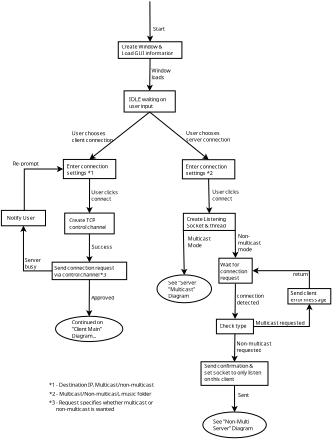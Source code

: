 <?xml version="1.0" encoding="UTF-8"?>
<dia:diagram xmlns:dia="http://www.lysator.liu.se/~alla/dia/">
  <dia:layer name="Background" visible="true">
    <dia:object type="Standard - Box" version="0" id="O0">
      <dia:attribute name="obj_pos">
        <dia:point val="11.35,7.6"/>
      </dia:attribute>
      <dia:attribute name="obj_bb">
        <dia:rectangle val="11.3,7.55;19.05,9.65"/>
      </dia:attribute>
      <dia:attribute name="elem_corner">
        <dia:point val="11.35,7.6"/>
      </dia:attribute>
      <dia:attribute name="elem_width">
        <dia:real val="7.65"/>
      </dia:attribute>
      <dia:attribute name="elem_height">
        <dia:real val="2.0"/>
      </dia:attribute>
      <dia:attribute name="show_background">
        <dia:boolean val="true"/>
      </dia:attribute>
    </dia:object>
    <dia:object type="Standard - Text" version="1" id="O1">
      <dia:attribute name="obj_pos">
        <dia:point val="11.725,8.425"/>
      </dia:attribute>
      <dia:attribute name="obj_bb">
        <dia:rectangle val="11.725,7.883;17.915,9.623"/>
      </dia:attribute>
      <dia:attribute name="text">
        <dia:composite type="text">
          <dia:attribute name="string">
            <dia:string>#Create Window &amp;
Load GUI information#</dia:string>
          </dia:attribute>
          <dia:attribute name="font">
            <dia:font family="sans" style="0" name="Helvetica"/>
          </dia:attribute>
          <dia:attribute name="height">
            <dia:real val="0.8"/>
          </dia:attribute>
          <dia:attribute name="pos">
            <dia:point val="11.725,8.425"/>
          </dia:attribute>
          <dia:attribute name="color">
            <dia:color val="#000000"/>
          </dia:attribute>
          <dia:attribute name="alignment">
            <dia:enum val="0"/>
          </dia:attribute>
        </dia:composite>
      </dia:attribute>
      <dia:attribute name="valign">
        <dia:enum val="3"/>
      </dia:attribute>
    </dia:object>
    <dia:object type="Standard - Line" version="0" id="O2">
      <dia:attribute name="obj_pos">
        <dia:point val="15.15,2.75"/>
      </dia:attribute>
      <dia:attribute name="obj_bb">
        <dia:rectangle val="14.675,2.7;15.675,7.653"/>
      </dia:attribute>
      <dia:attribute name="conn_endpoints">
        <dia:point val="15.15,2.75"/>
        <dia:point val="15.175,7.6"/>
      </dia:attribute>
      <dia:attribute name="numcp">
        <dia:int val="1"/>
      </dia:attribute>
      <dia:attribute name="end_arrow">
        <dia:enum val="22"/>
      </dia:attribute>
      <dia:attribute name="end_arrow_length">
        <dia:real val="0.5"/>
      </dia:attribute>
      <dia:attribute name="end_arrow_width">
        <dia:real val="0.5"/>
      </dia:attribute>
      <dia:connections>
        <dia:connection handle="1" to="O0" connection="1"/>
      </dia:connections>
    </dia:object>
    <dia:object type="Standard - Text" version="1" id="O3">
      <dia:attribute name="obj_pos">
        <dia:point val="15.521,6.266"/>
      </dia:attribute>
      <dia:attribute name="obj_bb">
        <dia:rectangle val="15.521,5.723;16.943,6.663"/>
      </dia:attribute>
      <dia:attribute name="text">
        <dia:composite type="text">
          <dia:attribute name="string">
            <dia:string>#Start#</dia:string>
          </dia:attribute>
          <dia:attribute name="font">
            <dia:font family="sans" style="0" name="Helvetica"/>
          </dia:attribute>
          <dia:attribute name="height">
            <dia:real val="0.8"/>
          </dia:attribute>
          <dia:attribute name="pos">
            <dia:point val="15.521,6.266"/>
          </dia:attribute>
          <dia:attribute name="color">
            <dia:color val="#000000"/>
          </dia:attribute>
          <dia:attribute name="alignment">
            <dia:enum val="0"/>
          </dia:attribute>
        </dia:composite>
      </dia:attribute>
      <dia:attribute name="valign">
        <dia:enum val="3"/>
      </dia:attribute>
    </dia:object>
    <dia:object type="Standard - Box" version="0" id="O4">
      <dia:attribute name="obj_pos">
        <dia:point val="12.05,13.5"/>
      </dia:attribute>
      <dia:attribute name="obj_bb">
        <dia:rectangle val="12,13.45;18.25,16.1"/>
      </dia:attribute>
      <dia:attribute name="elem_corner">
        <dia:point val="12.05,13.5"/>
      </dia:attribute>
      <dia:attribute name="elem_width">
        <dia:real val="6.15"/>
      </dia:attribute>
      <dia:attribute name="elem_height">
        <dia:real val="2.55"/>
      </dia:attribute>
      <dia:attribute name="show_background">
        <dia:boolean val="true"/>
      </dia:attribute>
    </dia:object>
    <dia:object type="Standard - Text" version="1" id="O5">
      <dia:attribute name="obj_pos">
        <dia:point val="12.65,14.75"/>
      </dia:attribute>
      <dia:attribute name="obj_bb">
        <dia:rectangle val="12.65,14.207;17.19,15.947"/>
      </dia:attribute>
      <dia:attribute name="text">
        <dia:composite type="text">
          <dia:attribute name="string">
            <dia:string>#IDLE waiting on
user input#</dia:string>
          </dia:attribute>
          <dia:attribute name="font">
            <dia:font family="sans" style="0" name="Helvetica"/>
          </dia:attribute>
          <dia:attribute name="height">
            <dia:real val="0.8"/>
          </dia:attribute>
          <dia:attribute name="pos">
            <dia:point val="12.65,14.75"/>
          </dia:attribute>
          <dia:attribute name="color">
            <dia:color val="#000000"/>
          </dia:attribute>
          <dia:attribute name="alignment">
            <dia:enum val="0"/>
          </dia:attribute>
        </dia:composite>
      </dia:attribute>
      <dia:attribute name="valign">
        <dia:enum val="3"/>
      </dia:attribute>
    </dia:object>
    <dia:object type="Standard - Line" version="0" id="O6">
      <dia:attribute name="obj_pos">
        <dia:point val="15.175,9.6"/>
      </dia:attribute>
      <dia:attribute name="obj_bb">
        <dia:rectangle val="14.624,9.549;15.626,13.556"/>
      </dia:attribute>
      <dia:attribute name="conn_endpoints">
        <dia:point val="15.175,9.6"/>
        <dia:point val="15.125,13.5"/>
      </dia:attribute>
      <dia:attribute name="numcp">
        <dia:int val="1"/>
      </dia:attribute>
      <dia:attribute name="end_arrow">
        <dia:enum val="22"/>
      </dia:attribute>
      <dia:attribute name="end_arrow_length">
        <dia:real val="0.5"/>
      </dia:attribute>
      <dia:attribute name="end_arrow_width">
        <dia:real val="0.5"/>
      </dia:attribute>
      <dia:connections>
        <dia:connection handle="0" to="O0" connection="6"/>
        <dia:connection handle="1" to="O4" connection="1"/>
      </dia:connections>
    </dia:object>
    <dia:object type="Standard - Text" version="1" id="O7">
      <dia:attribute name="obj_pos">
        <dia:point val="15.35,11.3"/>
      </dia:attribute>
      <dia:attribute name="obj_bb">
        <dia:rectangle val="15.35,10.758;17.652,12.498"/>
      </dia:attribute>
      <dia:attribute name="text">
        <dia:composite type="text">
          <dia:attribute name="string">
            <dia:string>#Window
loads#</dia:string>
          </dia:attribute>
          <dia:attribute name="font">
            <dia:font family="sans" style="0" name="Helvetica"/>
          </dia:attribute>
          <dia:attribute name="height">
            <dia:real val="0.8"/>
          </dia:attribute>
          <dia:attribute name="pos">
            <dia:point val="15.35,11.3"/>
          </dia:attribute>
          <dia:attribute name="color">
            <dia:color val="#000000"/>
          </dia:attribute>
          <dia:attribute name="alignment">
            <dia:enum val="0"/>
          </dia:attribute>
        </dia:composite>
      </dia:attribute>
      <dia:attribute name="valign">
        <dia:enum val="3"/>
      </dia:attribute>
    </dia:object>
    <dia:object type="Standard - Box" version="0" id="O8">
      <dia:attribute name="obj_pos">
        <dia:point val="4.75,21.75"/>
      </dia:attribute>
      <dia:attribute name="obj_bb">
        <dia:rectangle val="4.7,21.7;11.1,24.1"/>
      </dia:attribute>
      <dia:attribute name="elem_corner">
        <dia:point val="4.75,21.75"/>
      </dia:attribute>
      <dia:attribute name="elem_width">
        <dia:real val="6.3"/>
      </dia:attribute>
      <dia:attribute name="elem_height">
        <dia:real val="2.3"/>
      </dia:attribute>
      <dia:attribute name="show_background">
        <dia:boolean val="true"/>
      </dia:attribute>
    </dia:object>
    <dia:object type="Standard - Text" version="1" id="O9">
      <dia:attribute name="obj_pos">
        <dia:point val="5.15,22.8"/>
      </dia:attribute>
      <dia:attribute name="obj_bb">
        <dia:rectangle val="5.15,22.258;10.115,23.997"/>
      </dia:attribute>
      <dia:attribute name="text">
        <dia:composite type="text">
          <dia:attribute name="string">
            <dia:string>#Enter connection
settings *1#</dia:string>
          </dia:attribute>
          <dia:attribute name="font">
            <dia:font family="sans" style="0" name="Helvetica"/>
          </dia:attribute>
          <dia:attribute name="height">
            <dia:real val="0.8"/>
          </dia:attribute>
          <dia:attribute name="pos">
            <dia:point val="5.15,22.8"/>
          </dia:attribute>
          <dia:attribute name="color">
            <dia:color val="#000000"/>
          </dia:attribute>
          <dia:attribute name="alignment">
            <dia:enum val="0"/>
          </dia:attribute>
        </dia:composite>
      </dia:attribute>
      <dia:attribute name="valign">
        <dia:enum val="3"/>
      </dia:attribute>
    </dia:object>
    <dia:object type="Standard - Box" version="0" id="O10">
      <dia:attribute name="obj_pos">
        <dia:point val="19.06,21.78"/>
      </dia:attribute>
      <dia:attribute name="obj_bb">
        <dia:rectangle val="19.01,21.73;25.41,24.13"/>
      </dia:attribute>
      <dia:attribute name="elem_corner">
        <dia:point val="19.06,21.78"/>
      </dia:attribute>
      <dia:attribute name="elem_width">
        <dia:real val="6.3"/>
      </dia:attribute>
      <dia:attribute name="elem_height">
        <dia:real val="2.3"/>
      </dia:attribute>
      <dia:attribute name="show_background">
        <dia:boolean val="true"/>
      </dia:attribute>
    </dia:object>
    <dia:object type="Standard - Text" version="1" id="O11">
      <dia:attribute name="obj_pos">
        <dia:point val="19.46,22.83"/>
      </dia:attribute>
      <dia:attribute name="obj_bb">
        <dia:rectangle val="19.46,22.288;24.425,24.027"/>
      </dia:attribute>
      <dia:attribute name="text">
        <dia:composite type="text">
          <dia:attribute name="string">
            <dia:string>#Enter connection
settings *2#</dia:string>
          </dia:attribute>
          <dia:attribute name="font">
            <dia:font family="sans" style="0" name="Helvetica"/>
          </dia:attribute>
          <dia:attribute name="height">
            <dia:real val="0.8"/>
          </dia:attribute>
          <dia:attribute name="pos">
            <dia:point val="19.46,22.83"/>
          </dia:attribute>
          <dia:attribute name="color">
            <dia:color val="#000000"/>
          </dia:attribute>
          <dia:attribute name="alignment">
            <dia:enum val="0"/>
          </dia:attribute>
        </dia:composite>
      </dia:attribute>
      <dia:attribute name="valign">
        <dia:enum val="3"/>
      </dia:attribute>
    </dia:object>
    <dia:object type="Standard - Line" version="0" id="O12">
      <dia:attribute name="obj_pos">
        <dia:point val="15.125,16.05"/>
      </dia:attribute>
      <dia:attribute name="obj_bb">
        <dia:rectangle val="7.551,15.98;15.195,22.174"/>
      </dia:attribute>
      <dia:attribute name="conn_endpoints">
        <dia:point val="15.125,16.05"/>
        <dia:point val="7.9,21.75"/>
      </dia:attribute>
      <dia:attribute name="numcp">
        <dia:int val="1"/>
      </dia:attribute>
      <dia:attribute name="end_arrow">
        <dia:enum val="22"/>
      </dia:attribute>
      <dia:attribute name="end_arrow_length">
        <dia:real val="0.5"/>
      </dia:attribute>
      <dia:attribute name="end_arrow_width">
        <dia:real val="0.5"/>
      </dia:attribute>
      <dia:connections>
        <dia:connection handle="0" to="O4" connection="6"/>
        <dia:connection handle="1" to="O8" connection="1"/>
      </dia:connections>
    </dia:object>
    <dia:object type="Standard - Line" version="0" id="O13">
      <dia:attribute name="obj_pos">
        <dia:point val="15.125,16.05"/>
      </dia:attribute>
      <dia:attribute name="obj_bb">
        <dia:rectangle val="15.055,15.98;22.563,22.2"/>
      </dia:attribute>
      <dia:attribute name="conn_endpoints">
        <dia:point val="15.125,16.05"/>
        <dia:point val="22.21,21.78"/>
      </dia:attribute>
      <dia:attribute name="numcp">
        <dia:int val="1"/>
      </dia:attribute>
      <dia:attribute name="end_arrow">
        <dia:enum val="22"/>
      </dia:attribute>
      <dia:attribute name="end_arrow_length">
        <dia:real val="0.5"/>
      </dia:attribute>
      <dia:attribute name="end_arrow_width">
        <dia:real val="0.5"/>
      </dia:attribute>
      <dia:connections>
        <dia:connection handle="0" to="O4" connection="6"/>
        <dia:connection handle="1" to="O10" connection="1"/>
      </dia:connections>
    </dia:object>
    <dia:object type="Standard - Text" version="1" id="O14">
      <dia:attribute name="obj_pos">
        <dia:point val="5.75,18.85"/>
      </dia:attribute>
      <dia:attribute name="obj_bb">
        <dia:rectangle val="5.75,18.308;10.752,20.047"/>
      </dia:attribute>
      <dia:attribute name="text">
        <dia:composite type="text">
          <dia:attribute name="string">
            <dia:string>#User chooses
client connection#</dia:string>
          </dia:attribute>
          <dia:attribute name="font">
            <dia:font family="sans" style="0" name="Helvetica"/>
          </dia:attribute>
          <dia:attribute name="height">
            <dia:real val="0.8"/>
          </dia:attribute>
          <dia:attribute name="pos">
            <dia:point val="5.75,18.85"/>
          </dia:attribute>
          <dia:attribute name="color">
            <dia:color val="#000000"/>
          </dia:attribute>
          <dia:attribute name="alignment">
            <dia:enum val="0"/>
          </dia:attribute>
        </dia:composite>
      </dia:attribute>
      <dia:attribute name="valign">
        <dia:enum val="3"/>
      </dia:attribute>
    </dia:object>
    <dia:object type="Standard - Text" version="1" id="O15">
      <dia:attribute name="obj_pos">
        <dia:point val="19.5,18.8"/>
      </dia:attribute>
      <dia:attribute name="obj_bb">
        <dia:rectangle val="19.5,18.258;24.75,19.997"/>
      </dia:attribute>
      <dia:attribute name="text">
        <dia:composite type="text">
          <dia:attribute name="string">
            <dia:string>#User chooses
server connection#</dia:string>
          </dia:attribute>
          <dia:attribute name="font">
            <dia:font family="sans" style="0" name="Helvetica"/>
          </dia:attribute>
          <dia:attribute name="height">
            <dia:real val="0.8"/>
          </dia:attribute>
          <dia:attribute name="pos">
            <dia:point val="19.5,18.8"/>
          </dia:attribute>
          <dia:attribute name="color">
            <dia:color val="#000000"/>
          </dia:attribute>
          <dia:attribute name="alignment">
            <dia:enum val="0"/>
          </dia:attribute>
        </dia:composite>
      </dia:attribute>
      <dia:attribute name="valign">
        <dia:enum val="3"/>
      </dia:attribute>
    </dia:object>
    <dia:object type="Standard - Line" version="0" id="O16">
      <dia:attribute name="obj_pos">
        <dia:point val="19.177,30.288"/>
      </dia:attribute>
      <dia:attribute name="obj_bb">
        <dia:rectangle val="18.783,30.237;19.785,35.691"/>
      </dia:attribute>
      <dia:attribute name="conn_endpoints">
        <dia:point val="19.177,30.288"/>
        <dia:point val="19.284,35.631"/>
      </dia:attribute>
      <dia:attribute name="numcp">
        <dia:int val="1"/>
      </dia:attribute>
      <dia:attribute name="end_arrow">
        <dia:enum val="22"/>
      </dia:attribute>
      <dia:attribute name="end_arrow_length">
        <dia:real val="0.5"/>
      </dia:attribute>
      <dia:attribute name="end_arrow_width">
        <dia:real val="0.5"/>
      </dia:attribute>
      <dia:connections>
        <dia:connection handle="0" to="O38" connection="5"/>
        <dia:connection handle="1" to="O32" connection="1"/>
      </dia:connections>
    </dia:object>
    <dia:object type="Standard - Text" version="1" id="O17">
      <dia:attribute name="obj_pos">
        <dia:point val="19.712,31.503"/>
      </dia:attribute>
      <dia:attribute name="obj_bb">
        <dia:rectangle val="19.712,30.96;22.347,32.7"/>
      </dia:attribute>
      <dia:attribute name="text">
        <dia:composite type="text">
          <dia:attribute name="string">
            <dia:string>#Multicast
Mode#</dia:string>
          </dia:attribute>
          <dia:attribute name="font">
            <dia:font family="sans" style="0" name="Helvetica"/>
          </dia:attribute>
          <dia:attribute name="height">
            <dia:real val="0.8"/>
          </dia:attribute>
          <dia:attribute name="pos">
            <dia:point val="19.712,31.503"/>
          </dia:attribute>
          <dia:attribute name="color">
            <dia:color val="#000000"/>
          </dia:attribute>
          <dia:attribute name="alignment">
            <dia:enum val="0"/>
          </dia:attribute>
        </dia:composite>
      </dia:attribute>
      <dia:attribute name="valign">
        <dia:enum val="3"/>
      </dia:attribute>
    </dia:object>
    <dia:object type="Standard - Box" version="0" id="O18">
      <dia:attribute name="obj_pos">
        <dia:point val="3.4,34.1"/>
      </dia:attribute>
      <dia:attribute name="obj_bb">
        <dia:rectangle val="3.35,34.05;12.409,36.248"/>
      </dia:attribute>
      <dia:attribute name="elem_corner">
        <dia:point val="3.4,34.1"/>
      </dia:attribute>
      <dia:attribute name="elem_width">
        <dia:real val="8.959"/>
      </dia:attribute>
      <dia:attribute name="elem_height">
        <dia:real val="2.098"/>
      </dia:attribute>
      <dia:attribute name="show_background">
        <dia:boolean val="true"/>
      </dia:attribute>
    </dia:object>
    <dia:object type="Standard - Text" version="1" id="O19">
      <dia:attribute name="obj_pos">
        <dia:point val="3.65,35.025"/>
      </dia:attribute>
      <dia:attribute name="obj_bb">
        <dia:rectangle val="3.65,34.483;10.925,36.222"/>
      </dia:attribute>
      <dia:attribute name="text">
        <dia:composite type="text">
          <dia:attribute name="string">
            <dia:string>#Send connection request
via control channel *3#</dia:string>
          </dia:attribute>
          <dia:attribute name="font">
            <dia:font family="sans" style="0" name="Helvetica"/>
          </dia:attribute>
          <dia:attribute name="height">
            <dia:real val="0.8"/>
          </dia:attribute>
          <dia:attribute name="pos">
            <dia:point val="3.65,35.025"/>
          </dia:attribute>
          <dia:attribute name="color">
            <dia:color val="#000000"/>
          </dia:attribute>
          <dia:attribute name="alignment">
            <dia:enum val="0"/>
          </dia:attribute>
        </dia:composite>
      </dia:attribute>
      <dia:attribute name="valign">
        <dia:enum val="3"/>
      </dia:attribute>
    </dia:object>
    <dia:object type="Standard - Line" version="0" id="O20">
      <dia:attribute name="obj_pos">
        <dia:point val="7.9,24.05"/>
      </dia:attribute>
      <dia:attribute name="obj_bb">
        <dia:rectangle val="7.384,24.0;8.384,28.25"/>
      </dia:attribute>
      <dia:attribute name="conn_endpoints">
        <dia:point val="7.9,24.05"/>
        <dia:point val="7.884,28.198"/>
      </dia:attribute>
      <dia:attribute name="numcp">
        <dia:int val="1"/>
      </dia:attribute>
      <dia:attribute name="end_arrow">
        <dia:enum val="22"/>
      </dia:attribute>
      <dia:attribute name="end_arrow_length">
        <dia:real val="0.5"/>
      </dia:attribute>
      <dia:attribute name="end_arrow_width">
        <dia:real val="0.5"/>
      </dia:attribute>
      <dia:connections>
        <dia:connection handle="0" to="O8" connection="6"/>
        <dia:connection handle="1" to="O45" connection="1"/>
      </dia:connections>
    </dia:object>
    <dia:object type="Standard - Text" version="1" id="O21">
      <dia:attribute name="obj_pos">
        <dia:point val="8.115,25.925"/>
      </dia:attribute>
      <dia:attribute name="obj_bb">
        <dia:rectangle val="8.115,25.383;11.24,27.122"/>
      </dia:attribute>
      <dia:attribute name="text">
        <dia:composite type="text">
          <dia:attribute name="string">
            <dia:string>#User clicks
connect#</dia:string>
          </dia:attribute>
          <dia:attribute name="font">
            <dia:font family="sans" style="0" name="Helvetica"/>
          </dia:attribute>
          <dia:attribute name="height">
            <dia:real val="0.8"/>
          </dia:attribute>
          <dia:attribute name="pos">
            <dia:point val="8.115,25.925"/>
          </dia:attribute>
          <dia:attribute name="color">
            <dia:color val="#000000"/>
          </dia:attribute>
          <dia:attribute name="alignment">
            <dia:enum val="0"/>
          </dia:attribute>
        </dia:composite>
      </dia:attribute>
      <dia:attribute name="valign">
        <dia:enum val="3"/>
      </dia:attribute>
    </dia:object>
    <dia:object type="Standard - Box" version="0" id="O22">
      <dia:attribute name="obj_pos">
        <dia:point val="-2.7,27.875"/>
      </dia:attribute>
      <dia:attribute name="obj_bb">
        <dia:rectangle val="-2.75,27.825;2.65,29.775"/>
      </dia:attribute>
      <dia:attribute name="elem_corner">
        <dia:point val="-2.7,27.875"/>
      </dia:attribute>
      <dia:attribute name="elem_width">
        <dia:real val="5.3"/>
      </dia:attribute>
      <dia:attribute name="elem_height">
        <dia:real val="1.85"/>
      </dia:attribute>
      <dia:attribute name="show_background">
        <dia:boolean val="true"/>
      </dia:attribute>
    </dia:object>
    <dia:object type="Standard - Text" version="1" id="O23">
      <dia:attribute name="obj_pos">
        <dia:point val="-2.05,29"/>
      </dia:attribute>
      <dia:attribute name="obj_bb">
        <dia:rectangle val="-2.05,28.457;1.192,29.398"/>
      </dia:attribute>
      <dia:attribute name="text">
        <dia:composite type="text">
          <dia:attribute name="string">
            <dia:string>#Notify User#</dia:string>
          </dia:attribute>
          <dia:attribute name="font">
            <dia:font family="sans" style="0" name="Helvetica"/>
          </dia:attribute>
          <dia:attribute name="height">
            <dia:real val="0.8"/>
          </dia:attribute>
          <dia:attribute name="pos">
            <dia:point val="-2.05,29"/>
          </dia:attribute>
          <dia:attribute name="color">
            <dia:color val="#000000"/>
          </dia:attribute>
          <dia:attribute name="alignment">
            <dia:enum val="0"/>
          </dia:attribute>
        </dia:composite>
      </dia:attribute>
      <dia:attribute name="valign">
        <dia:enum val="3"/>
      </dia:attribute>
    </dia:object>
    <dia:object type="Standard - ZigZagLine" version="1" id="O24">
      <dia:attribute name="obj_pos">
        <dia:point val="3.4,35.149"/>
      </dia:attribute>
      <dia:attribute name="obj_bb">
        <dia:rectangle val="-0.55,29.675;3.45,35.199"/>
      </dia:attribute>
      <dia:attribute name="orth_points">
        <dia:point val="3.4,35.149"/>
        <dia:point val="-0.05,35.149"/>
        <dia:point val="-0.05,29.725"/>
      </dia:attribute>
      <dia:attribute name="orth_orient">
        <dia:enum val="0"/>
        <dia:enum val="1"/>
      </dia:attribute>
      <dia:attribute name="autorouting">
        <dia:boolean val="true"/>
      </dia:attribute>
      <dia:attribute name="end_arrow">
        <dia:enum val="22"/>
      </dia:attribute>
      <dia:attribute name="end_arrow_length">
        <dia:real val="0.5"/>
      </dia:attribute>
      <dia:attribute name="end_arrow_width">
        <dia:real val="0.5"/>
      </dia:attribute>
      <dia:connections>
        <dia:connection handle="0" to="O18" connection="3"/>
        <dia:connection handle="1" to="O22" connection="6"/>
      </dia:connections>
    </dia:object>
    <dia:object type="Standard - ZigZagLine" version="1" id="O25">
      <dia:attribute name="obj_pos">
        <dia:point val="-0.05,27.875"/>
      </dia:attribute>
      <dia:attribute name="obj_bb">
        <dia:rectangle val="-0.1,22.4;4.751,27.925"/>
      </dia:attribute>
      <dia:attribute name="orth_points">
        <dia:point val="-0.05,27.875"/>
        <dia:point val="0.05,27.875"/>
        <dia:point val="0.05,22.9"/>
        <dia:point val="4.701,22.9"/>
      </dia:attribute>
      <dia:attribute name="orth_orient">
        <dia:enum val="0"/>
        <dia:enum val="1"/>
        <dia:enum val="0"/>
      </dia:attribute>
      <dia:attribute name="autorouting">
        <dia:boolean val="false"/>
      </dia:attribute>
      <dia:attribute name="end_arrow">
        <dia:enum val="22"/>
      </dia:attribute>
      <dia:attribute name="end_arrow_length">
        <dia:real val="0.5"/>
      </dia:attribute>
      <dia:attribute name="end_arrow_width">
        <dia:real val="0.5"/>
      </dia:attribute>
      <dia:connections>
        <dia:connection handle="0" to="O22" connection="1"/>
        <dia:connection handle="1" to="O8" connection="8"/>
      </dia:connections>
    </dia:object>
    <dia:object type="Standard - Text" version="1" id="O26">
      <dia:attribute name="obj_pos">
        <dia:point val="0.1,34.075"/>
      </dia:attribute>
      <dia:attribute name="obj_bb">
        <dia:rectangle val="0.1,33.532;2.015,35.273"/>
      </dia:attribute>
      <dia:attribute name="text">
        <dia:composite type="text">
          <dia:attribute name="string">
            <dia:string>#Server
busy#</dia:string>
          </dia:attribute>
          <dia:attribute name="font">
            <dia:font family="sans" style="0" name="Helvetica"/>
          </dia:attribute>
          <dia:attribute name="height">
            <dia:real val="0.8"/>
          </dia:attribute>
          <dia:attribute name="pos">
            <dia:point val="0.1,34.075"/>
          </dia:attribute>
          <dia:attribute name="color">
            <dia:color val="#000000"/>
          </dia:attribute>
          <dia:attribute name="alignment">
            <dia:enum val="0"/>
          </dia:attribute>
        </dia:composite>
      </dia:attribute>
      <dia:attribute name="valign">
        <dia:enum val="3"/>
      </dia:attribute>
    </dia:object>
    <dia:object type="Standard - Text" version="1" id="O27">
      <dia:attribute name="obj_pos">
        <dia:point val="-1.35,22.475"/>
      </dia:attribute>
      <dia:attribute name="obj_bb">
        <dia:rectangle val="-1.35,21.933;1.72,22.872"/>
      </dia:attribute>
      <dia:attribute name="text">
        <dia:composite type="text">
          <dia:attribute name="string">
            <dia:string>#Re-prompt#</dia:string>
          </dia:attribute>
          <dia:attribute name="font">
            <dia:font family="sans" style="0" name="Helvetica"/>
          </dia:attribute>
          <dia:attribute name="height">
            <dia:real val="0.8"/>
          </dia:attribute>
          <dia:attribute name="pos">
            <dia:point val="-1.35,22.475"/>
          </dia:attribute>
          <dia:attribute name="color">
            <dia:color val="#000000"/>
          </dia:attribute>
          <dia:attribute name="alignment">
            <dia:enum val="0"/>
          </dia:attribute>
        </dia:composite>
      </dia:attribute>
      <dia:attribute name="valign">
        <dia:enum val="3"/>
      </dia:attribute>
    </dia:object>
    <dia:object type="Standard - Line" version="0" id="O28">
      <dia:attribute name="obj_pos">
        <dia:point val="7.879,36.198"/>
      </dia:attribute>
      <dia:attribute name="obj_bb">
        <dia:rectangle val="7.35,36.147;8.35,40.656"/>
      </dia:attribute>
      <dia:attribute name="conn_endpoints">
        <dia:point val="7.879,36.198"/>
        <dia:point val="7.85,40.602"/>
      </dia:attribute>
      <dia:attribute name="numcp">
        <dia:int val="1"/>
      </dia:attribute>
      <dia:attribute name="end_arrow">
        <dia:enum val="22"/>
      </dia:attribute>
      <dia:attribute name="end_arrow_length">
        <dia:real val="0.5"/>
      </dia:attribute>
      <dia:attribute name="end_arrow_width">
        <dia:real val="0.5"/>
      </dia:attribute>
      <dia:connections>
        <dia:connection handle="0" to="O18" connection="6"/>
        <dia:connection handle="1" to="O30" connection="1"/>
      </dia:connections>
    </dia:object>
    <dia:object type="Standard - Text" version="1" id="O29">
      <dia:attribute name="obj_pos">
        <dia:point val="8.115,38.6"/>
      </dia:attribute>
      <dia:attribute name="obj_bb">
        <dia:rectangle val="8.115,38.057;10.915,38.998"/>
      </dia:attribute>
      <dia:attribute name="text">
        <dia:composite type="text">
          <dia:attribute name="string">
            <dia:string>#Approved#</dia:string>
          </dia:attribute>
          <dia:attribute name="font">
            <dia:font family="sans" style="0" name="Helvetica"/>
          </dia:attribute>
          <dia:attribute name="height">
            <dia:real val="0.8"/>
          </dia:attribute>
          <dia:attribute name="pos">
            <dia:point val="8.115,38.6"/>
          </dia:attribute>
          <dia:attribute name="color">
            <dia:color val="#000000"/>
          </dia:attribute>
          <dia:attribute name="alignment">
            <dia:enum val="0"/>
          </dia:attribute>
        </dia:composite>
      </dia:attribute>
      <dia:attribute name="valign">
        <dia:enum val="3"/>
      </dia:attribute>
    </dia:object>
    <dia:object type="Standard - Ellipse" version="0" id="O30">
      <dia:attribute name="obj_pos">
        <dia:point val="3.809,40.602"/>
      </dia:attribute>
      <dia:attribute name="obj_bb">
        <dia:rectangle val="3.759,40.552;11.941,43.698"/>
      </dia:attribute>
      <dia:attribute name="elem_corner">
        <dia:point val="3.809,40.602"/>
      </dia:attribute>
      <dia:attribute name="elem_width">
        <dia:real val="8.082"/>
      </dia:attribute>
      <dia:attribute name="elem_height">
        <dia:real val="3.045"/>
      </dia:attribute>
    </dia:object>
    <dia:object type="Standard - Text" version="1" id="O31">
      <dia:attribute name="obj_pos">
        <dia:point val="5.75,41.575"/>
      </dia:attribute>
      <dia:attribute name="obj_bb">
        <dia:rectangle val="5.75,41.032;9.658,43.572"/>
      </dia:attribute>
      <dia:attribute name="text">
        <dia:composite type="text">
          <dia:attribute name="string">
            <dia:string>#Continued on
"Client Main"
Diagram...#</dia:string>
          </dia:attribute>
          <dia:attribute name="font">
            <dia:font family="sans" style="0" name="Helvetica"/>
          </dia:attribute>
          <dia:attribute name="height">
            <dia:real val="0.8"/>
          </dia:attribute>
          <dia:attribute name="pos">
            <dia:point val="5.75,41.575"/>
          </dia:attribute>
          <dia:attribute name="color">
            <dia:color val="#000000"/>
          </dia:attribute>
          <dia:attribute name="alignment">
            <dia:enum val="0"/>
          </dia:attribute>
        </dia:composite>
      </dia:attribute>
      <dia:attribute name="valign">
        <dia:enum val="3"/>
      </dia:attribute>
    </dia:object>
    <dia:object type="Standard - Ellipse" version="0" id="O32">
      <dia:attribute name="obj_pos">
        <dia:point val="16.009,35.631"/>
      </dia:attribute>
      <dia:attribute name="obj_bb">
        <dia:rectangle val="15.959,35.581;22.609,39.031"/>
      </dia:attribute>
      <dia:attribute name="elem_corner">
        <dia:point val="16.009,35.631"/>
      </dia:attribute>
      <dia:attribute name="elem_width">
        <dia:real val="6.55"/>
      </dia:attribute>
      <dia:attribute name="elem_height">
        <dia:real val="3.35"/>
      </dia:attribute>
    </dia:object>
    <dia:object type="Standard - Text" version="1" id="O33">
      <dia:attribute name="obj_pos">
        <dia:point val="17.366,36.788"/>
      </dia:attribute>
      <dia:attribute name="obj_bb">
        <dia:rectangle val="17.366,36.246;20.824,38.786"/>
      </dia:attribute>
      <dia:attribute name="text">
        <dia:composite type="text">
          <dia:attribute name="string">
            <dia:string>#See "Server
"Multicast"
Diagram#</dia:string>
          </dia:attribute>
          <dia:attribute name="font">
            <dia:font family="sans" style="0" name="Helvetica"/>
          </dia:attribute>
          <dia:attribute name="height">
            <dia:real val="0.8"/>
          </dia:attribute>
          <dia:attribute name="pos">
            <dia:point val="17.366,36.788"/>
          </dia:attribute>
          <dia:attribute name="color">
            <dia:color val="#000000"/>
          </dia:attribute>
          <dia:attribute name="alignment">
            <dia:enum val="0"/>
          </dia:attribute>
        </dia:composite>
      </dia:attribute>
      <dia:attribute name="valign">
        <dia:enum val="3"/>
      </dia:attribute>
    </dia:object>
    <dia:object type="Standard - Ellipse" version="0" id="O34">
      <dia:attribute name="obj_pos">
        <dia:point val="21.518,52.111"/>
      </dia:attribute>
      <dia:attribute name="obj_bb">
        <dia:rectangle val="21.468,52.061;29.2,55.263"/>
      </dia:attribute>
      <dia:attribute name="elem_corner">
        <dia:point val="21.518,52.111"/>
      </dia:attribute>
      <dia:attribute name="elem_width">
        <dia:real val="7.632"/>
      </dia:attribute>
      <dia:attribute name="elem_height">
        <dia:real val="3.101"/>
      </dia:attribute>
    </dia:object>
    <dia:object type="Standard - Text" version="1" id="O35">
      <dia:attribute name="obj_pos">
        <dia:point val="22.734,53.503"/>
      </dia:attribute>
      <dia:attribute name="obj_bb">
        <dia:rectangle val="22.734,52.961;27.606,54.7"/>
      </dia:attribute>
      <dia:attribute name="text">
        <dia:composite type="text">
          <dia:attribute name="string">
            <dia:string>#See "Non-Multi
Server" Diagram#</dia:string>
          </dia:attribute>
          <dia:attribute name="font">
            <dia:font family="sans" style="0" name="Helvetica"/>
          </dia:attribute>
          <dia:attribute name="height">
            <dia:real val="0.8"/>
          </dia:attribute>
          <dia:attribute name="pos">
            <dia:point val="22.734,53.503"/>
          </dia:attribute>
          <dia:attribute name="color">
            <dia:color val="#000000"/>
          </dia:attribute>
          <dia:attribute name="alignment">
            <dia:enum val="0"/>
          </dia:attribute>
        </dia:composite>
      </dia:attribute>
      <dia:attribute name="valign">
        <dia:enum val="3"/>
      </dia:attribute>
    </dia:object>
    <dia:object type="Standard - Line" version="0" id="O36">
      <dia:attribute name="obj_pos">
        <dia:point val="25.412,30.288"/>
      </dia:attribute>
      <dia:attribute name="obj_bb">
        <dia:rectangle val="24.937,30.238;25.938,33.629"/>
      </dia:attribute>
      <dia:attribute name="conn_endpoints">
        <dia:point val="25.412,30.288"/>
        <dia:point val="25.438,33.575"/>
      </dia:attribute>
      <dia:attribute name="numcp">
        <dia:int val="1"/>
      </dia:attribute>
      <dia:attribute name="end_arrow">
        <dia:enum val="22"/>
      </dia:attribute>
      <dia:attribute name="end_arrow_length">
        <dia:real val="0.5"/>
      </dia:attribute>
      <dia:attribute name="end_arrow_width">
        <dia:real val="0.5"/>
      </dia:attribute>
      <dia:connections>
        <dia:connection handle="0" to="O38" connection="7"/>
        <dia:connection handle="1" to="O49" connection="8"/>
      </dia:connections>
    </dia:object>
    <dia:object type="Standard - Text" version="1" id="O37">
      <dia:attribute name="obj_pos">
        <dia:point val="25.744,31.198"/>
      </dia:attribute>
      <dia:attribute name="obj_bb">
        <dia:rectangle val="25.744,30.656;28.444,33.196"/>
      </dia:attribute>
      <dia:attribute name="text">
        <dia:composite type="text">
          <dia:attribute name="string">
            <dia:string>#Non-
multicast
mode#</dia:string>
          </dia:attribute>
          <dia:attribute name="font">
            <dia:font family="sans" style="0" name="Helvetica"/>
          </dia:attribute>
          <dia:attribute name="height">
            <dia:real val="0.8"/>
          </dia:attribute>
          <dia:attribute name="pos">
            <dia:point val="25.744,31.198"/>
          </dia:attribute>
          <dia:attribute name="color">
            <dia:color val="#000000"/>
          </dia:attribute>
          <dia:attribute name="alignment">
            <dia:enum val="0"/>
          </dia:attribute>
        </dia:composite>
      </dia:attribute>
      <dia:attribute name="valign">
        <dia:enum val="3"/>
      </dia:attribute>
    </dia:object>
    <dia:object type="Standard - Box" version="0" id="O38">
      <dia:attribute name="obj_pos">
        <dia:point val="19.177,28.229"/>
      </dia:attribute>
      <dia:attribute name="obj_bb">
        <dia:rectangle val="19.127,28.179;25.462,30.338"/>
      </dia:attribute>
      <dia:attribute name="elem_corner">
        <dia:point val="19.177,28.229"/>
      </dia:attribute>
      <dia:attribute name="elem_width">
        <dia:real val="6.235"/>
      </dia:attribute>
      <dia:attribute name="elem_height">
        <dia:real val="2.059"/>
      </dia:attribute>
      <dia:attribute name="show_background">
        <dia:boolean val="true"/>
      </dia:attribute>
    </dia:object>
    <dia:object type="Standard - Text" version="1" id="O39">
      <dia:attribute name="obj_pos">
        <dia:point val="19.588,29.141"/>
      </dia:attribute>
      <dia:attribute name="obj_bb">
        <dia:rectangle val="19.588,28.599;24.366,30.338"/>
      </dia:attribute>
      <dia:attribute name="text">
        <dia:composite type="text">
          <dia:attribute name="string">
            <dia:string>#Create Listening
Socket &amp; thread#</dia:string>
          </dia:attribute>
          <dia:attribute name="font">
            <dia:font family="sans" style="0" name="Helvetica"/>
          </dia:attribute>
          <dia:attribute name="height">
            <dia:real val="0.8"/>
          </dia:attribute>
          <dia:attribute name="pos">
            <dia:point val="19.588,29.141"/>
          </dia:attribute>
          <dia:attribute name="color">
            <dia:color val="#000000"/>
          </dia:attribute>
          <dia:attribute name="alignment">
            <dia:enum val="0"/>
          </dia:attribute>
        </dia:composite>
      </dia:attribute>
      <dia:attribute name="valign">
        <dia:enum val="3"/>
      </dia:attribute>
    </dia:object>
    <dia:object type="Standard - Line" version="0" id="O40">
      <dia:attribute name="obj_pos">
        <dia:point val="22.21,24.08"/>
      </dia:attribute>
      <dia:attribute name="obj_bb">
        <dia:rectangle val="21.793,24.029;22.795,28.289"/>
      </dia:attribute>
      <dia:attribute name="conn_endpoints">
        <dia:point val="22.21,24.08"/>
        <dia:point val="22.294,28.229"/>
      </dia:attribute>
      <dia:attribute name="numcp">
        <dia:int val="1"/>
      </dia:attribute>
      <dia:attribute name="end_arrow">
        <dia:enum val="22"/>
      </dia:attribute>
      <dia:attribute name="end_arrow_length">
        <dia:real val="0.5"/>
      </dia:attribute>
      <dia:attribute name="end_arrow_width">
        <dia:real val="0.5"/>
      </dia:attribute>
      <dia:connections>
        <dia:connection handle="0" to="O10" connection="6"/>
        <dia:connection handle="1" to="O38" connection="1"/>
      </dia:connections>
    </dia:object>
    <dia:object type="Standard - Text" version="1" id="O41">
      <dia:attribute name="obj_pos">
        <dia:point val="22.647,25.876"/>
      </dia:attribute>
      <dia:attribute name="obj_bb">
        <dia:rectangle val="22.647,25.334;25.772,27.074"/>
      </dia:attribute>
      <dia:attribute name="text">
        <dia:composite type="text">
          <dia:attribute name="string">
            <dia:string>#User clicks
connect#</dia:string>
          </dia:attribute>
          <dia:attribute name="font">
            <dia:font family="sans" style="0" name="Helvetica"/>
          </dia:attribute>
          <dia:attribute name="height">
            <dia:real val="0.8"/>
          </dia:attribute>
          <dia:attribute name="pos">
            <dia:point val="22.647,25.876"/>
          </dia:attribute>
          <dia:attribute name="color">
            <dia:color val="#000000"/>
          </dia:attribute>
          <dia:attribute name="alignment">
            <dia:enum val="0"/>
          </dia:attribute>
        </dia:composite>
      </dia:attribute>
      <dia:attribute name="valign">
        <dia:enum val="3"/>
      </dia:attribute>
    </dia:object>
    <dia:object type="Standard - Text" version="1" id="O42">
      <dia:attribute name="obj_pos">
        <dia:point val="3.009,49.073"/>
      </dia:attribute>
      <dia:attribute name="obj_bb">
        <dia:rectangle val="3.009,48.53;15.521,49.47"/>
      </dia:attribute>
      <dia:attribute name="text">
        <dia:composite type="text">
          <dia:attribute name="string">
            <dia:string>#*1 - Destination IP, Multicast/non-multicast#</dia:string>
          </dia:attribute>
          <dia:attribute name="font">
            <dia:font family="sans" style="0" name="Helvetica"/>
          </dia:attribute>
          <dia:attribute name="height">
            <dia:real val="0.8"/>
          </dia:attribute>
          <dia:attribute name="pos">
            <dia:point val="3.009,49.073"/>
          </dia:attribute>
          <dia:attribute name="color">
            <dia:color val="#000000"/>
          </dia:attribute>
          <dia:attribute name="alignment">
            <dia:enum val="0"/>
          </dia:attribute>
        </dia:composite>
      </dia:attribute>
      <dia:attribute name="valign">
        <dia:enum val="3"/>
      </dia:attribute>
    </dia:object>
    <dia:object type="Standard - Text" version="1" id="O43">
      <dia:attribute name="obj_pos">
        <dia:point val="3.059,50.173"/>
      </dia:attribute>
      <dia:attribute name="obj_bb">
        <dia:rectangle val="3.059,49.63;15.184,50.57"/>
      </dia:attribute>
      <dia:attribute name="text">
        <dia:composite type="text">
          <dia:attribute name="string">
            <dia:string>#*2 - Multicast/Non-multicast, music folder#</dia:string>
          </dia:attribute>
          <dia:attribute name="font">
            <dia:font family="sans" style="0" name="Helvetica"/>
          </dia:attribute>
          <dia:attribute name="height">
            <dia:real val="0.8"/>
          </dia:attribute>
          <dia:attribute name="pos">
            <dia:point val="3.059,50.173"/>
          </dia:attribute>
          <dia:attribute name="color">
            <dia:color val="#000000"/>
          </dia:attribute>
          <dia:attribute name="alignment">
            <dia:enum val="0"/>
          </dia:attribute>
        </dia:composite>
      </dia:attribute>
      <dia:attribute name="valign">
        <dia:enum val="3"/>
      </dia:attribute>
    </dia:object>
    <dia:object type="Standard - Text" version="1" id="O44">
      <dia:attribute name="obj_pos">
        <dia:point val="3.009,51.198"/>
      </dia:attribute>
      <dia:attribute name="obj_bb">
        <dia:rectangle val="3.009,50.655;15.616,52.395"/>
      </dia:attribute>
      <dia:attribute name="text">
        <dia:composite type="text">
          <dia:attribute name="string">
            <dia:string>#*3 - Request specifies whether multicast or
       non-multicast is wanted#</dia:string>
          </dia:attribute>
          <dia:attribute name="font">
            <dia:font family="sans" style="0" name="Helvetica"/>
          </dia:attribute>
          <dia:attribute name="height">
            <dia:real val="0.8"/>
          </dia:attribute>
          <dia:attribute name="pos">
            <dia:point val="3.009,51.198"/>
          </dia:attribute>
          <dia:attribute name="color">
            <dia:color val="#000000"/>
          </dia:attribute>
          <dia:attribute name="alignment">
            <dia:enum val="0"/>
          </dia:attribute>
        </dia:composite>
      </dia:attribute>
      <dia:attribute name="valign">
        <dia:enum val="3"/>
      </dia:attribute>
    </dia:object>
    <dia:object type="Standard - Box" version="0" id="O45">
      <dia:attribute name="obj_pos">
        <dia:point val="4.909,28.198"/>
      </dia:attribute>
      <dia:attribute name="obj_bb">
        <dia:rectangle val="4.859,28.148;10.909,30.748"/>
      </dia:attribute>
      <dia:attribute name="elem_corner">
        <dia:point val="4.909,28.198"/>
      </dia:attribute>
      <dia:attribute name="elem_width">
        <dia:real val="5.95"/>
      </dia:attribute>
      <dia:attribute name="elem_height">
        <dia:real val="2.5"/>
      </dia:attribute>
      <dia:attribute name="show_background">
        <dia:boolean val="true"/>
      </dia:attribute>
    </dia:object>
    <dia:object type="Standard - Text" version="1" id="O46">
      <dia:attribute name="obj_pos">
        <dia:point val="5.459,29.298"/>
      </dia:attribute>
      <dia:attribute name="obj_bb">
        <dia:rectangle val="5.459,28.755;9.976,30.495"/>
      </dia:attribute>
      <dia:attribute name="text">
        <dia:composite type="text">
          <dia:attribute name="string">
            <dia:string>#Create TCP
control channel#</dia:string>
          </dia:attribute>
          <dia:attribute name="font">
            <dia:font family="sans" style="0" name="Helvetica"/>
          </dia:attribute>
          <dia:attribute name="height">
            <dia:real val="0.8"/>
          </dia:attribute>
          <dia:attribute name="pos">
            <dia:point val="5.459,29.298"/>
          </dia:attribute>
          <dia:attribute name="color">
            <dia:color val="#000000"/>
          </dia:attribute>
          <dia:attribute name="alignment">
            <dia:enum val="0"/>
          </dia:attribute>
        </dia:composite>
      </dia:attribute>
      <dia:attribute name="valign">
        <dia:enum val="3"/>
      </dia:attribute>
    </dia:object>
    <dia:object type="Standard - Line" version="0" id="O47">
      <dia:attribute name="obj_pos">
        <dia:point val="7.884,30.698"/>
      </dia:attribute>
      <dia:attribute name="obj_bb">
        <dia:rectangle val="7.379,30.648;8.38,34.151"/>
      </dia:attribute>
      <dia:attribute name="conn_endpoints">
        <dia:point val="7.884,30.698"/>
        <dia:point val="7.879,34.1"/>
      </dia:attribute>
      <dia:attribute name="numcp">
        <dia:int val="1"/>
      </dia:attribute>
      <dia:attribute name="end_arrow">
        <dia:enum val="22"/>
      </dia:attribute>
      <dia:attribute name="end_arrow_length">
        <dia:real val="0.5"/>
      </dia:attribute>
      <dia:attribute name="end_arrow_width">
        <dia:real val="0.5"/>
      </dia:attribute>
      <dia:connections>
        <dia:connection handle="0" to="O45" connection="6"/>
        <dia:connection handle="1" to="O18" connection="1"/>
      </dia:connections>
    </dia:object>
    <dia:object type="Standard - Text" version="1" id="O48">
      <dia:attribute name="obj_pos">
        <dia:point val="8.132,32.499"/>
      </dia:attribute>
      <dia:attribute name="obj_bb">
        <dia:rectangle val="8.132,31.956;10.482,32.896"/>
      </dia:attribute>
      <dia:attribute name="text">
        <dia:composite type="text">
          <dia:attribute name="string">
            <dia:string>#Success#</dia:string>
          </dia:attribute>
          <dia:attribute name="font">
            <dia:font family="sans" style="0" name="Helvetica"/>
          </dia:attribute>
          <dia:attribute name="height">
            <dia:real val="0.8"/>
          </dia:attribute>
          <dia:attribute name="pos">
            <dia:point val="8.132,32.499"/>
          </dia:attribute>
          <dia:attribute name="color">
            <dia:color val="#000000"/>
          </dia:attribute>
          <dia:attribute name="alignment">
            <dia:enum val="0"/>
          </dia:attribute>
        </dia:composite>
      </dia:attribute>
      <dia:attribute name="valign">
        <dia:enum val="3"/>
      </dia:attribute>
    </dia:object>
    <dia:object type="Standard - Box" version="0" id="O49">
      <dia:attribute name="obj_pos">
        <dia:point val="23.45,33.625"/>
      </dia:attribute>
      <dia:attribute name="obj_bb">
        <dia:rectangle val="23.4,33.575;27.5,36.675"/>
      </dia:attribute>
      <dia:attribute name="elem_corner">
        <dia:point val="23.45,33.625"/>
      </dia:attribute>
      <dia:attribute name="elem_width">
        <dia:real val="4.0"/>
      </dia:attribute>
      <dia:attribute name="elem_height">
        <dia:real val="3"/>
      </dia:attribute>
      <dia:attribute name="show_background">
        <dia:boolean val="true"/>
      </dia:attribute>
    </dia:object>
    <dia:object type="Standard - Text" version="1" id="O50">
      <dia:attribute name="obj_pos">
        <dia:point val="23.6,34.625"/>
      </dia:attribute>
      <dia:attribute name="obj_bb">
        <dia:rectangle val="23.6,34.083;26.815,36.623"/>
      </dia:attribute>
      <dia:attribute name="text">
        <dia:composite type="text">
          <dia:attribute name="string">
            <dia:string>#Wait for
connection
request#</dia:string>
          </dia:attribute>
          <dia:attribute name="font">
            <dia:font family="sans" style="0" name="Helvetica"/>
          </dia:attribute>
          <dia:attribute name="height">
            <dia:real val="0.8"/>
          </dia:attribute>
          <dia:attribute name="pos">
            <dia:point val="23.6,34.625"/>
          </dia:attribute>
          <dia:attribute name="color">
            <dia:color val="#000000"/>
          </dia:attribute>
          <dia:attribute name="alignment">
            <dia:enum val="0"/>
          </dia:attribute>
        </dia:composite>
      </dia:attribute>
      <dia:attribute name="valign">
        <dia:enum val="3"/>
      </dia:attribute>
    </dia:object>
    <dia:object type="Standard - Box" version="0" id="O51">
      <dia:attribute name="obj_pos">
        <dia:point val="23.15,40.962"/>
      </dia:attribute>
      <dia:attribute name="obj_bb">
        <dia:rectangle val="23.1,40.913;27.65,42.763"/>
      </dia:attribute>
      <dia:attribute name="elem_corner">
        <dia:point val="23.15,40.962"/>
      </dia:attribute>
      <dia:attribute name="elem_width">
        <dia:real val="4.45"/>
      </dia:attribute>
      <dia:attribute name="elem_height">
        <dia:real val="1.75"/>
      </dia:attribute>
      <dia:attribute name="show_background">
        <dia:boolean val="true"/>
      </dia:attribute>
    </dia:object>
    <dia:object type="Standard - Text" version="1" id="O52">
      <dia:attribute name="obj_pos">
        <dia:point val="23.525,41.987"/>
      </dia:attribute>
      <dia:attribute name="obj_bb">
        <dia:rectangle val="23.525,41.445;26.808,42.385"/>
      </dia:attribute>
      <dia:attribute name="text">
        <dia:composite type="text">
          <dia:attribute name="string">
            <dia:string>#Check type#</dia:string>
          </dia:attribute>
          <dia:attribute name="font">
            <dia:font family="sans" style="0" name="Helvetica"/>
          </dia:attribute>
          <dia:attribute name="height">
            <dia:real val="0.8"/>
          </dia:attribute>
          <dia:attribute name="pos">
            <dia:point val="23.525,41.987"/>
          </dia:attribute>
          <dia:attribute name="color">
            <dia:color val="#000000"/>
          </dia:attribute>
          <dia:attribute name="alignment">
            <dia:enum val="0"/>
          </dia:attribute>
        </dia:composite>
      </dia:attribute>
      <dia:attribute name="valign">
        <dia:enum val="3"/>
      </dia:attribute>
    </dia:object>
    <dia:object type="Standard - Line" version="0" id="O53">
      <dia:attribute name="obj_pos">
        <dia:point val="25.433,36.674"/>
      </dia:attribute>
      <dia:attribute name="obj_bb">
        <dia:rectangle val="24.885,36.623;25.886,40.968"/>
      </dia:attribute>
      <dia:attribute name="conn_endpoints">
        <dia:point val="25.433,36.674"/>
        <dia:point val="25.385,40.912"/>
      </dia:attribute>
      <dia:attribute name="numcp">
        <dia:int val="1"/>
      </dia:attribute>
      <dia:attribute name="end_arrow">
        <dia:enum val="22"/>
      </dia:attribute>
      <dia:attribute name="end_arrow_length">
        <dia:real val="0.5"/>
      </dia:attribute>
      <dia:attribute name="end_arrow_width">
        <dia:real val="0.5"/>
      </dia:attribute>
      <dia:connections>
        <dia:connection handle="0" to="O49" connection="8"/>
        <dia:connection handle="1" to="O51" connection="8"/>
      </dia:connections>
    </dia:object>
    <dia:object type="Standard - Box" version="0" id="O54">
      <dia:attribute name="obj_pos">
        <dia:point val="31.75,37.275"/>
      </dia:attribute>
      <dia:attribute name="obj_bb">
        <dia:rectangle val="31.7,37.225;36.95,39.175"/>
      </dia:attribute>
      <dia:attribute name="elem_corner">
        <dia:point val="31.75,37.275"/>
      </dia:attribute>
      <dia:attribute name="elem_width">
        <dia:real val="5.15"/>
      </dia:attribute>
      <dia:attribute name="elem_height">
        <dia:real val="1.85"/>
      </dia:attribute>
      <dia:attribute name="show_background">
        <dia:boolean val="true"/>
      </dia:attribute>
    </dia:object>
    <dia:object type="Standard - Text" version="1" id="O55">
      <dia:attribute name="obj_pos">
        <dia:point val="32.05,38.038"/>
      </dia:attribute>
      <dia:attribute name="obj_bb">
        <dia:rectangle val="32.05,37.495;36.275,39.235"/>
      </dia:attribute>
      <dia:attribute name="text">
        <dia:composite type="text">
          <dia:attribute name="string">
            <dia:string>#Send client
error message#</dia:string>
          </dia:attribute>
          <dia:attribute name="font">
            <dia:font family="sans" style="0" name="Helvetica"/>
          </dia:attribute>
          <dia:attribute name="height">
            <dia:real val="0.8"/>
          </dia:attribute>
          <dia:attribute name="pos">
            <dia:point val="32.05,38.038"/>
          </dia:attribute>
          <dia:attribute name="color">
            <dia:color val="#000000"/>
          </dia:attribute>
          <dia:attribute name="alignment">
            <dia:enum val="0"/>
          </dia:attribute>
        </dia:composite>
      </dia:attribute>
      <dia:attribute name="valign">
        <dia:enum val="3"/>
      </dia:attribute>
    </dia:object>
    <dia:object type="Standard - Text" version="1" id="O56">
      <dia:attribute name="obj_pos">
        <dia:point val="25.55,44.112"/>
      </dia:attribute>
      <dia:attribute name="obj_bb">
        <dia:rectangle val="25.55,43.57;29.625,45.31"/>
      </dia:attribute>
      <dia:attribute name="text">
        <dia:composite type="text">
          <dia:attribute name="string">
            <dia:string>#Non-multicast
requested#</dia:string>
          </dia:attribute>
          <dia:attribute name="font">
            <dia:font family="sans" style="0" name="Helvetica"/>
          </dia:attribute>
          <dia:attribute name="height">
            <dia:real val="0.8"/>
          </dia:attribute>
          <dia:attribute name="pos">
            <dia:point val="25.55,44.112"/>
          </dia:attribute>
          <dia:attribute name="color">
            <dia:color val="#000000"/>
          </dia:attribute>
          <dia:attribute name="alignment">
            <dia:enum val="0"/>
          </dia:attribute>
        </dia:composite>
      </dia:attribute>
      <dia:attribute name="valign">
        <dia:enum val="3"/>
      </dia:attribute>
    </dia:object>
    <dia:object type="Standard - Text" version="1" id="O57">
      <dia:attribute name="obj_pos">
        <dia:point val="32.35,35.763"/>
      </dia:attribute>
      <dia:attribute name="obj_bb">
        <dia:rectangle val="32.35,35.22;34.135,36.16"/>
      </dia:attribute>
      <dia:attribute name="text">
        <dia:composite type="text">
          <dia:attribute name="string">
            <dia:string>#return#</dia:string>
          </dia:attribute>
          <dia:attribute name="font">
            <dia:font family="sans" style="0" name="Helvetica"/>
          </dia:attribute>
          <dia:attribute name="height">
            <dia:real val="0.8"/>
          </dia:attribute>
          <dia:attribute name="pos">
            <dia:point val="32.35,35.763"/>
          </dia:attribute>
          <dia:attribute name="color">
            <dia:color val="#000000"/>
          </dia:attribute>
          <dia:attribute name="alignment">
            <dia:enum val="0"/>
          </dia:attribute>
        </dia:composite>
      </dia:attribute>
      <dia:attribute name="valign">
        <dia:enum val="3"/>
      </dia:attribute>
    </dia:object>
    <dia:object type="Standard - Text" version="1" id="O58">
      <dia:attribute name="obj_pos">
        <dia:point val="25.6,38.375"/>
      </dia:attribute>
      <dia:attribute name="obj_bb">
        <dia:rectangle val="25.6,37.833;28.815,39.572"/>
      </dia:attribute>
      <dia:attribute name="text">
        <dia:composite type="text">
          <dia:attribute name="string">
            <dia:string>#connection
detected#</dia:string>
          </dia:attribute>
          <dia:attribute name="font">
            <dia:font family="sans" style="0" name="Helvetica"/>
          </dia:attribute>
          <dia:attribute name="height">
            <dia:real val="0.8"/>
          </dia:attribute>
          <dia:attribute name="pos">
            <dia:point val="25.6,38.375"/>
          </dia:attribute>
          <dia:attribute name="color">
            <dia:color val="#000000"/>
          </dia:attribute>
          <dia:attribute name="alignment">
            <dia:enum val="0"/>
          </dia:attribute>
        </dia:composite>
      </dia:attribute>
      <dia:attribute name="valign">
        <dia:enum val="3"/>
      </dia:attribute>
    </dia:object>
    <dia:object type="Standard - Line" version="0" id="O59">
      <dia:attribute name="obj_pos">
        <dia:point val="25.375,42.712"/>
      </dia:attribute>
      <dia:attribute name="obj_bb">
        <dia:rectangle val="24.824,42.662;25.826,46.132"/>
      </dia:attribute>
      <dia:attribute name="conn_endpoints">
        <dia:point val="25.375,42.712"/>
        <dia:point val="25.325,46.075"/>
      </dia:attribute>
      <dia:attribute name="numcp">
        <dia:int val="1"/>
      </dia:attribute>
      <dia:attribute name="end_arrow">
        <dia:enum val="22"/>
      </dia:attribute>
      <dia:attribute name="end_arrow_length">
        <dia:real val="0.5"/>
      </dia:attribute>
      <dia:attribute name="end_arrow_width">
        <dia:real val="0.5"/>
      </dia:attribute>
      <dia:connections>
        <dia:connection handle="0" to="O51" connection="6"/>
        <dia:connection handle="1" to="O63" connection="1"/>
      </dia:connections>
    </dia:object>
    <dia:object type="Standard - Text" version="1" id="O60">
      <dia:attribute name="obj_pos">
        <dia:point val="27.85,41.625"/>
      </dia:attribute>
      <dia:attribute name="obj_bb">
        <dia:rectangle val="27.85,41.083;33.62,42.023"/>
      </dia:attribute>
      <dia:attribute name="text">
        <dia:composite type="text">
          <dia:attribute name="string">
            <dia:string>#Multicast requested#</dia:string>
          </dia:attribute>
          <dia:attribute name="font">
            <dia:font family="sans" style="0" name="Helvetica"/>
          </dia:attribute>
          <dia:attribute name="height">
            <dia:real val="0.8"/>
          </dia:attribute>
          <dia:attribute name="pos">
            <dia:point val="27.85,41.625"/>
          </dia:attribute>
          <dia:attribute name="color">
            <dia:color val="#000000"/>
          </dia:attribute>
          <dia:attribute name="alignment">
            <dia:enum val="0"/>
          </dia:attribute>
        </dia:composite>
      </dia:attribute>
      <dia:attribute name="valign">
        <dia:enum val="3"/>
      </dia:attribute>
    </dia:object>
    <dia:object type="Standard - ZigZagLine" version="1" id="O61">
      <dia:attribute name="obj_pos">
        <dia:point val="27.6,41.837"/>
      </dia:attribute>
      <dia:attribute name="obj_bb">
        <dia:rectangle val="27.55,39.075;34.825,41.888"/>
      </dia:attribute>
      <dia:attribute name="orth_points">
        <dia:point val="27.6,41.837"/>
        <dia:point val="34.325,41.837"/>
        <dia:point val="34.325,39.125"/>
      </dia:attribute>
      <dia:attribute name="orth_orient">
        <dia:enum val="0"/>
        <dia:enum val="1"/>
      </dia:attribute>
      <dia:attribute name="autorouting">
        <dia:boolean val="true"/>
      </dia:attribute>
      <dia:attribute name="end_arrow">
        <dia:enum val="22"/>
      </dia:attribute>
      <dia:attribute name="end_arrow_length">
        <dia:real val="0.5"/>
      </dia:attribute>
      <dia:attribute name="end_arrow_width">
        <dia:real val="0.5"/>
      </dia:attribute>
      <dia:connections>
        <dia:connection handle="0" to="O51" connection="4"/>
        <dia:connection handle="1" to="O54" connection="6"/>
      </dia:connections>
    </dia:object>
    <dia:object type="Standard - ZigZagLine" version="1" id="O62">
      <dia:attribute name="obj_pos">
        <dia:point val="34.325,37.275"/>
      </dia:attribute>
      <dia:attribute name="obj_bb">
        <dia:rectangle val="27.45,34.625;34.375,37.325"/>
      </dia:attribute>
      <dia:attribute name="orth_points">
        <dia:point val="34.325,37.275"/>
        <dia:point val="34.325,35.125"/>
        <dia:point val="27.5,35.125"/>
      </dia:attribute>
      <dia:attribute name="orth_orient">
        <dia:enum val="1"/>
        <dia:enum val="0"/>
      </dia:attribute>
      <dia:attribute name="autorouting">
        <dia:boolean val="true"/>
      </dia:attribute>
      <dia:attribute name="end_arrow">
        <dia:enum val="22"/>
      </dia:attribute>
      <dia:attribute name="end_arrow_length">
        <dia:real val="0.5"/>
      </dia:attribute>
      <dia:attribute name="end_arrow_width">
        <dia:real val="0.5"/>
      </dia:attribute>
      <dia:connections>
        <dia:connection handle="0" to="O54" connection="1"/>
        <dia:connection handle="1" to="O49" connection="8"/>
      </dia:connections>
    </dia:object>
    <dia:object type="Standard - Box" version="0" id="O63">
      <dia:attribute name="obj_pos">
        <dia:point val="21.3,46.075"/>
      </dia:attribute>
      <dia:attribute name="obj_bb">
        <dia:rectangle val="21.25,46.025;29.4,48.962"/>
      </dia:attribute>
      <dia:attribute name="elem_corner">
        <dia:point val="21.3,46.075"/>
      </dia:attribute>
      <dia:attribute name="elem_width">
        <dia:real val="8.05"/>
      </dia:attribute>
      <dia:attribute name="elem_height">
        <dia:real val="2.837"/>
      </dia:attribute>
      <dia:attribute name="show_background">
        <dia:boolean val="true"/>
      </dia:attribute>
    </dia:object>
    <dia:object type="Standard - Text" version="1" id="O64">
      <dia:attribute name="obj_pos">
        <dia:point val="21.675,46.8"/>
      </dia:attribute>
      <dia:attribute name="obj_bb">
        <dia:rectangle val="21.675,46.258;28.602,48.797"/>
      </dia:attribute>
      <dia:attribute name="text">
        <dia:composite type="text">
          <dia:attribute name="string">
            <dia:string>#Send confirmation &amp;
set socket to only listen
on this client#</dia:string>
          </dia:attribute>
          <dia:attribute name="font">
            <dia:font family="sans" style="0" name="Helvetica"/>
          </dia:attribute>
          <dia:attribute name="height">
            <dia:real val="0.8"/>
          </dia:attribute>
          <dia:attribute name="pos">
            <dia:point val="21.675,46.8"/>
          </dia:attribute>
          <dia:attribute name="color">
            <dia:color val="#000000"/>
          </dia:attribute>
          <dia:attribute name="alignment">
            <dia:enum val="0"/>
          </dia:attribute>
        </dia:composite>
      </dia:attribute>
      <dia:attribute name="valign">
        <dia:enum val="3"/>
      </dia:attribute>
    </dia:object>
    <dia:object type="Standard - Line" version="0" id="O65">
      <dia:attribute name="obj_pos">
        <dia:point val="25.325,48.913"/>
      </dia:attribute>
      <dia:attribute name="obj_bb">
        <dia:rectangle val="24.834,48.862;25.834,52.163"/>
      </dia:attribute>
      <dia:attribute name="conn_endpoints">
        <dia:point val="25.325,48.913"/>
        <dia:point val="25.334,52.111"/>
      </dia:attribute>
      <dia:attribute name="numcp">
        <dia:int val="1"/>
      </dia:attribute>
      <dia:attribute name="end_arrow">
        <dia:enum val="22"/>
      </dia:attribute>
      <dia:attribute name="end_arrow_length">
        <dia:real val="0.5"/>
      </dia:attribute>
      <dia:attribute name="end_arrow_width">
        <dia:real val="0.5"/>
      </dia:attribute>
      <dia:connections>
        <dia:connection handle="0" to="O63" connection="6"/>
        <dia:connection handle="1" to="O34" connection="1"/>
      </dia:connections>
    </dia:object>
    <dia:object type="Standard - Text" version="1" id="O66">
      <dia:attribute name="obj_pos">
        <dia:point val="25.742,50.313"/>
      </dia:attribute>
      <dia:attribute name="obj_bb">
        <dia:rectangle val="25.742,49.77;27.069,50.711"/>
      </dia:attribute>
      <dia:attribute name="text">
        <dia:composite type="text">
          <dia:attribute name="string">
            <dia:string>#Sent#</dia:string>
          </dia:attribute>
          <dia:attribute name="font">
            <dia:font family="sans" style="0" name="Helvetica"/>
          </dia:attribute>
          <dia:attribute name="height">
            <dia:real val="0.8"/>
          </dia:attribute>
          <dia:attribute name="pos">
            <dia:point val="25.742,50.313"/>
          </dia:attribute>
          <dia:attribute name="color">
            <dia:color val="#000000"/>
          </dia:attribute>
          <dia:attribute name="alignment">
            <dia:enum val="0"/>
          </dia:attribute>
        </dia:composite>
      </dia:attribute>
      <dia:attribute name="valign">
        <dia:enum val="3"/>
      </dia:attribute>
    </dia:object>
  </dia:layer>
</dia:diagram>
